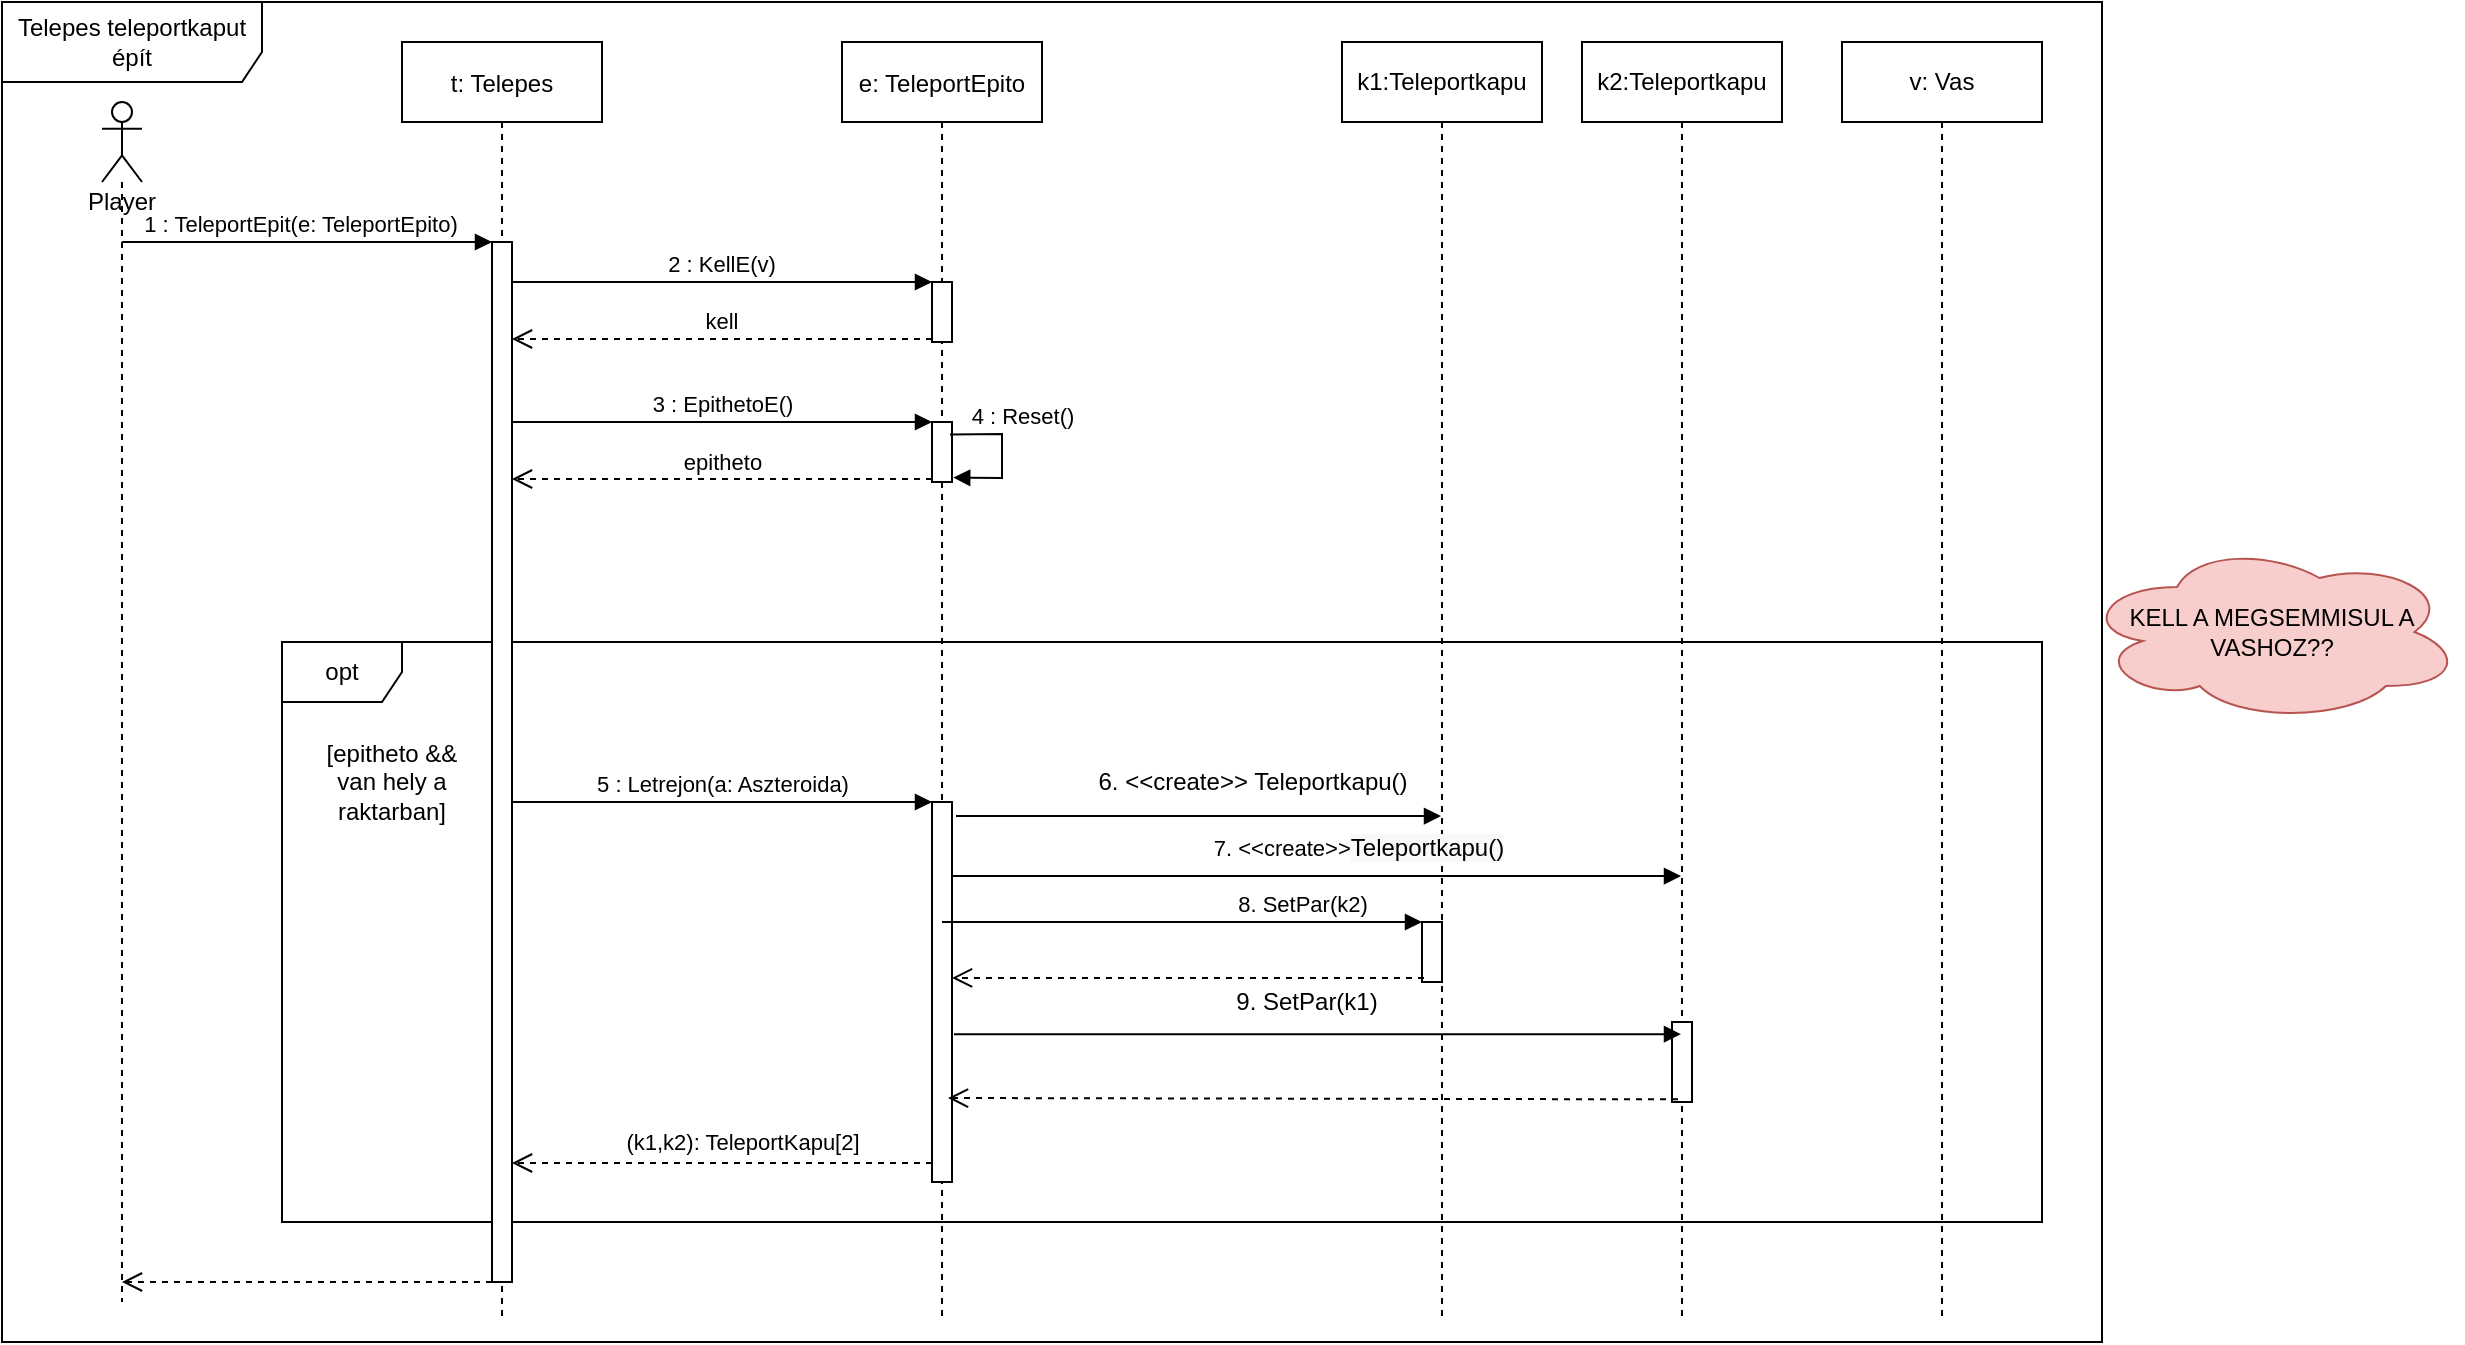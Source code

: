 <mxfile version="14.4.9" type="github">
  <diagram id="f_B4j9cx-HnKJeUxqofJ" name="Page-1">
    <mxGraphModel dx="2071" dy="645" grid="1" gridSize="10" guides="1" tooltips="1" connect="1" arrows="1" fold="1" page="1" pageScale="1" pageWidth="850" pageHeight="1100" math="0" shadow="0">
      <root>
        <mxCell id="0" />
        <mxCell id="1" parent="0" />
        <mxCell id="KqPVDPErh_Tl_M2lxwnU-1" value="Telepes teleportkaput épít" style="shape=umlFrame;whiteSpace=wrap;html=1;width=130;height=40;" vertex="1" parent="1">
          <mxGeometry x="-70" y="10" width="1050" height="670" as="geometry" />
        </mxCell>
        <mxCell id="KqPVDPErh_Tl_M2lxwnU-2" value="opt" style="shape=umlFrame;whiteSpace=wrap;html=1;" vertex="1" parent="1">
          <mxGeometry x="70" y="330" width="880" height="290" as="geometry" />
        </mxCell>
        <mxCell id="KqPVDPErh_Tl_M2lxwnU-3" value="3 : EpithetoE()" style="html=1;verticalAlign=bottom;endArrow=block;entryX=0;entryY=0;" edge="1" parent="1" source="KqPVDPErh_Tl_M2lxwnU-5" target="KqPVDPErh_Tl_M2lxwnU-7">
          <mxGeometry relative="1" as="geometry">
            <mxPoint x="180" y="270" as="sourcePoint" />
          </mxGeometry>
        </mxCell>
        <mxCell id="KqPVDPErh_Tl_M2lxwnU-4" value="t: Telepes" style="shape=umlLifeline;perimeter=lifelinePerimeter;container=1;collapsible=0;recursiveResize=0;rounded=0;shadow=0;strokeWidth=1;" vertex="1" parent="1">
          <mxGeometry x="130" y="30" width="100" height="640" as="geometry" />
        </mxCell>
        <mxCell id="KqPVDPErh_Tl_M2lxwnU-5" value="" style="html=1;points=[];perimeter=orthogonalPerimeter;" vertex="1" parent="KqPVDPErh_Tl_M2lxwnU-4">
          <mxGeometry x="45" y="100" width="10" height="520" as="geometry" />
        </mxCell>
        <mxCell id="KqPVDPErh_Tl_M2lxwnU-6" value="e: TeleportEpito" style="shape=umlLifeline;perimeter=lifelinePerimeter;container=1;collapsible=0;recursiveResize=0;rounded=0;shadow=0;strokeWidth=1;" vertex="1" parent="1">
          <mxGeometry x="350" y="30" width="100" height="640" as="geometry" />
        </mxCell>
        <mxCell id="KqPVDPErh_Tl_M2lxwnU-7" value="" style="html=1;points=[];perimeter=orthogonalPerimeter;" vertex="1" parent="KqPVDPErh_Tl_M2lxwnU-6">
          <mxGeometry x="45" y="190" width="10" height="30" as="geometry" />
        </mxCell>
        <mxCell id="KqPVDPErh_Tl_M2lxwnU-8" value="" style="points=[];perimeter=orthogonalPerimeter;rounded=0;shadow=0;strokeWidth=1;" vertex="1" parent="KqPVDPErh_Tl_M2lxwnU-6">
          <mxGeometry x="45" y="120" width="10" height="30" as="geometry" />
        </mxCell>
        <mxCell id="KqPVDPErh_Tl_M2lxwnU-9" value="" style="html=1;points=[];perimeter=orthogonalPerimeter;" vertex="1" parent="KqPVDPErh_Tl_M2lxwnU-6">
          <mxGeometry x="45" y="380" width="10" height="190" as="geometry" />
        </mxCell>
        <mxCell id="KqPVDPErh_Tl_M2lxwnU-26" value="4 : Reset()" style="html=1;verticalAlign=bottom;endArrow=block;exitX=0.9;exitY=0.207;exitDx=0;exitDy=0;exitPerimeter=0;entryX=1.06;entryY=0.927;entryDx=0;entryDy=0;entryPerimeter=0;rounded=0;" edge="1" parent="KqPVDPErh_Tl_M2lxwnU-6" source="KqPVDPErh_Tl_M2lxwnU-7" target="KqPVDPErh_Tl_M2lxwnU-7">
          <mxGeometry x="-0.282" y="10" relative="1" as="geometry">
            <mxPoint x="55" y="270.0" as="sourcePoint" />
            <mxPoint x="55" y="282.35" as="targetPoint" />
            <Array as="points">
              <mxPoint x="80" y="196" />
              <mxPoint x="80" y="218" />
            </Array>
            <mxPoint as="offset" />
          </mxGeometry>
        </mxCell>
        <mxCell id="KqPVDPErh_Tl_M2lxwnU-10" value="kell" style="verticalAlign=bottom;endArrow=open;dashed=1;endSize=8;exitX=0;exitY=0.95;shadow=0;strokeWidth=1;" edge="1" parent="1" source="KqPVDPErh_Tl_M2lxwnU-8" target="KqPVDPErh_Tl_M2lxwnU-5">
          <mxGeometry relative="1" as="geometry">
            <mxPoint x="285" y="246" as="targetPoint" />
          </mxGeometry>
        </mxCell>
        <mxCell id="KqPVDPErh_Tl_M2lxwnU-11" value="2 : KellE(v)" style="verticalAlign=bottom;endArrow=block;entryX=0;entryY=0;shadow=0;strokeWidth=1;" edge="1" parent="1" source="KqPVDPErh_Tl_M2lxwnU-5" target="KqPVDPErh_Tl_M2lxwnU-8">
          <mxGeometry relative="1" as="geometry">
            <mxPoint x="285" y="170" as="sourcePoint" />
            <Array as="points" />
          </mxGeometry>
        </mxCell>
        <mxCell id="KqPVDPErh_Tl_M2lxwnU-12" value="[epitheto &amp;amp;&amp;amp; van hely a raktarban]" style="text;html=1;strokeColor=none;fillColor=none;align=center;verticalAlign=middle;whiteSpace=wrap;rounded=0;" vertex="1" parent="1">
          <mxGeometry x="80" y="390" width="90" height="20" as="geometry" />
        </mxCell>
        <mxCell id="KqPVDPErh_Tl_M2lxwnU-13" value="epitheto" style="html=1;verticalAlign=bottom;endArrow=open;dashed=1;endSize=8;exitX=0;exitY=0.95;" edge="1" parent="1" source="KqPVDPErh_Tl_M2lxwnU-7" target="KqPVDPErh_Tl_M2lxwnU-5">
          <mxGeometry relative="1" as="geometry">
            <mxPoint x="180" y="289" as="targetPoint" />
          </mxGeometry>
        </mxCell>
        <mxCell id="KqPVDPErh_Tl_M2lxwnU-14" value="1 : TeleportEpit(e: TeleportEpito)" style="verticalAlign=bottom;startArrow=none;endArrow=block;startSize=8;shadow=0;strokeWidth=1;startFill=0;" edge="1" parent="1" source="KqPVDPErh_Tl_M2lxwnU-29">
          <mxGeometry x="-0.03" relative="1" as="geometry">
            <mxPoint x="70" y="130" as="sourcePoint" />
            <mxPoint x="175" y="130" as="targetPoint" />
            <mxPoint as="offset" />
          </mxGeometry>
        </mxCell>
        <mxCell id="KqPVDPErh_Tl_M2lxwnU-15" value="" style="html=1;verticalAlign=bottom;endArrow=open;dashed=1;endSize=8;" edge="1" parent="1" source="KqPVDPErh_Tl_M2lxwnU-5" target="KqPVDPErh_Tl_M2lxwnU-29">
          <mxGeometry relative="1" as="geometry">
            <mxPoint x="176" y="769" as="sourcePoint" />
            <mxPoint x="30" y="650" as="targetPoint" />
            <Array as="points">
              <mxPoint x="130" y="650" />
              <mxPoint x="100" y="650" />
              <mxPoint x="70" y="650" />
            </Array>
          </mxGeometry>
        </mxCell>
        <mxCell id="KqPVDPErh_Tl_M2lxwnU-16" value="5 : Letrejon(a: Aszteroida)" style="html=1;verticalAlign=bottom;endArrow=block;entryX=0;entryY=0;" edge="1" parent="1" source="KqPVDPErh_Tl_M2lxwnU-5" target="KqPVDPErh_Tl_M2lxwnU-9">
          <mxGeometry relative="1" as="geometry">
            <mxPoint x="325" y="610" as="sourcePoint" />
          </mxGeometry>
        </mxCell>
        <mxCell id="KqPVDPErh_Tl_M2lxwnU-17" value="" style="html=1;verticalAlign=bottom;endArrow=open;dashed=1;endSize=8;exitX=0;exitY=0.95;" edge="1" parent="1" source="KqPVDPErh_Tl_M2lxwnU-9" target="KqPVDPErh_Tl_M2lxwnU-5">
          <mxGeometry relative="1" as="geometry">
            <mxPoint x="325" y="686" as="targetPoint" />
          </mxGeometry>
        </mxCell>
        <mxCell id="KqPVDPErh_Tl_M2lxwnU-18" value="(k1,k2): TeleportKapu[2]" style="edgeLabel;html=1;align=center;verticalAlign=middle;resizable=0;points=[];" vertex="1" connectable="0" parent="KqPVDPErh_Tl_M2lxwnU-17">
          <mxGeometry x="-0.2" y="-3" relative="1" as="geometry">
            <mxPoint x="-11" y="-7.5" as="offset" />
          </mxGeometry>
        </mxCell>
        <mxCell id="KqPVDPErh_Tl_M2lxwnU-19" value="k1:Teleportkapu" style="shape=umlLifeline;perimeter=lifelinePerimeter;whiteSpace=wrap;html=1;container=1;collapsible=0;recursiveResize=0;outlineConnect=0;" vertex="1" parent="1">
          <mxGeometry x="600" y="30" width="100" height="640" as="geometry" />
        </mxCell>
        <mxCell id="KqPVDPErh_Tl_M2lxwnU-20" value="" style="html=1;points=[];perimeter=orthogonalPerimeter;" vertex="1" parent="KqPVDPErh_Tl_M2lxwnU-19">
          <mxGeometry x="40" y="440" width="10" height="30" as="geometry" />
        </mxCell>
        <mxCell id="KqPVDPErh_Tl_M2lxwnU-21" value="k2:Teleportkapu" style="shape=umlLifeline;perimeter=lifelinePerimeter;whiteSpace=wrap;html=1;container=1;collapsible=0;recursiveResize=0;outlineConnect=0;" vertex="1" parent="1">
          <mxGeometry x="720" y="30" width="100" height="640" as="geometry" />
        </mxCell>
        <mxCell id="KqPVDPErh_Tl_M2lxwnU-22" value="" style="html=1;points=[];perimeter=orthogonalPerimeter;" vertex="1" parent="KqPVDPErh_Tl_M2lxwnU-21">
          <mxGeometry x="45" y="490" width="10" height="40" as="geometry" />
        </mxCell>
        <mxCell id="KqPVDPErh_Tl_M2lxwnU-23" value="" style="html=1;verticalAlign=bottom;endArrow=block;" edge="1" parent="1">
          <mxGeometry x="0.079" y="10" width="80" relative="1" as="geometry">
            <mxPoint x="400" y="470" as="sourcePoint" />
            <mxPoint x="640" y="470" as="targetPoint" />
            <mxPoint as="offset" />
          </mxGeometry>
        </mxCell>
        <mxCell id="KqPVDPErh_Tl_M2lxwnU-24" value="8. SetPar(k2)" style="html=1;verticalAlign=bottom;endArrow=block;exitX=1.1;exitY=0.611;exitDx=0;exitDy=0;exitPerimeter=0;" edge="1" parent="1" source="KqPVDPErh_Tl_M2lxwnU-9" target="KqPVDPErh_Tl_M2lxwnU-21">
          <mxGeometry x="-0.043" y="56" width="80" relative="1" as="geometry">
            <mxPoint x="410" y="450" as="sourcePoint" />
            <mxPoint x="669.5" y="450" as="targetPoint" />
            <mxPoint as="offset" />
          </mxGeometry>
        </mxCell>
        <mxCell id="KqPVDPErh_Tl_M2lxwnU-25" value="9. SetPar(k1)" style="text;html=1;align=center;verticalAlign=middle;resizable=0;points=[];autosize=1;" vertex="1" parent="1">
          <mxGeometry x="537" y="500" width="90" height="20" as="geometry" />
        </mxCell>
        <mxCell id="KqPVDPErh_Tl_M2lxwnU-27" value="" style="html=1;verticalAlign=bottom;endArrow=block;exitX=1.2;exitY=0.037;exitDx=0;exitDy=0;exitPerimeter=0;" edge="1" parent="1" source="KqPVDPErh_Tl_M2lxwnU-9" target="KqPVDPErh_Tl_M2lxwnU-19">
          <mxGeometry x="0.079" y="10" width="80" relative="1" as="geometry">
            <mxPoint x="410" y="421" as="sourcePoint" />
            <mxPoint x="651.02" y="412.01" as="targetPoint" />
            <mxPoint as="offset" />
          </mxGeometry>
        </mxCell>
        <mxCell id="KqPVDPErh_Tl_M2lxwnU-28" value="7. &amp;lt;&amp;lt;create&amp;gt;&amp;gt;&lt;span style=&quot;font-size: 12px ; background-color: rgb(248 , 249 , 250)&quot;&gt;Teleportkapu()&lt;/span&gt;" style="html=1;verticalAlign=bottom;endArrow=block;exitX=1;exitY=0.195;exitDx=0;exitDy=0;exitPerimeter=0;" edge="1" parent="1" source="KqPVDPErh_Tl_M2lxwnU-9" target="KqPVDPErh_Tl_M2lxwnU-21">
          <mxGeometry x="0.11" y="5" width="80" relative="1" as="geometry">
            <mxPoint x="411" y="435" as="sourcePoint" />
            <mxPoint x="776.5" y="439" as="targetPoint" />
            <mxPoint as="offset" />
          </mxGeometry>
        </mxCell>
        <mxCell id="KqPVDPErh_Tl_M2lxwnU-29" value="Player" style="shape=umlLifeline;participant=umlActor;perimeter=lifelinePerimeter;whiteSpace=wrap;html=1;container=1;collapsible=0;recursiveResize=0;verticalAlign=top;spacingTop=36;outlineConnect=0;" vertex="1" parent="1">
          <mxGeometry x="-20" y="60" width="20" height="600" as="geometry" />
        </mxCell>
        <mxCell id="KqPVDPErh_Tl_M2lxwnU-30" value="" style="html=1;verticalAlign=bottom;endArrow=open;dashed=1;endSize=8;exitX=0.1;exitY=0.933;exitDx=0;exitDy=0;exitPerimeter=0;" edge="1" parent="1" source="KqPVDPErh_Tl_M2lxwnU-20" target="KqPVDPErh_Tl_M2lxwnU-9">
          <mxGeometry relative="1" as="geometry">
            <mxPoint x="795" y="450" as="sourcePoint" />
            <mxPoint x="410" y="498" as="targetPoint" />
          </mxGeometry>
        </mxCell>
        <mxCell id="KqPVDPErh_Tl_M2lxwnU-31" value="" style="html=1;verticalAlign=bottom;endArrow=open;dashed=1;endSize=8;entryX=0.53;entryY=0.825;entryDx=0;entryDy=0;entryPerimeter=0;exitX=0.3;exitY=0.967;exitDx=0;exitDy=0;exitPerimeter=0;" edge="1" parent="1" source="KqPVDPErh_Tl_M2lxwnU-22" target="KqPVDPErh_Tl_M2lxwnU-6">
          <mxGeometry relative="1" as="geometry">
            <mxPoint x="640" y="550" as="sourcePoint" />
            <mxPoint x="400" y="551.93" as="targetPoint" />
          </mxGeometry>
        </mxCell>
        <mxCell id="KqPVDPErh_Tl_M2lxwnU-32" value="6. &amp;lt;&amp;lt;create&amp;gt;&amp;gt; Teleportkapu()" style="text;html=1;align=center;verticalAlign=middle;resizable=0;points=[];autosize=1;" vertex="1" parent="1">
          <mxGeometry x="470" y="390" width="170" height="20" as="geometry" />
        </mxCell>
        <mxCell id="KqPVDPErh_Tl_M2lxwnU-36" value="v: Vas" style="shape=umlLifeline;perimeter=lifelinePerimeter;whiteSpace=wrap;html=1;container=1;collapsible=0;recursiveResize=0;outlineConnect=0;" vertex="1" parent="1">
          <mxGeometry x="850" y="30" width="100" height="640" as="geometry" />
        </mxCell>
        <mxCell id="KqPVDPErh_Tl_M2lxwnU-42" value="KELL A MEGSEMMISUL A VASHOZ??" style="ellipse;shape=cloud;whiteSpace=wrap;html=1;fillColor=#f8cecc;strokeColor=#b85450;" vertex="1" parent="1">
          <mxGeometry x="970" y="280" width="190" height="90" as="geometry" />
        </mxCell>
      </root>
    </mxGraphModel>
  </diagram>
</mxfile>
